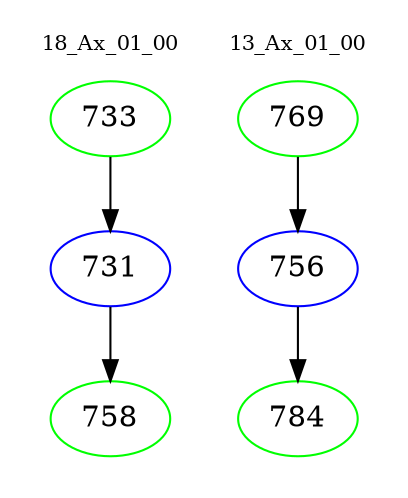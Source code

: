 digraph{
subgraph cluster_0 {
color = white
label = "18_Ax_01_00";
fontsize=10;
T0_733 [label="733", color="green"]
T0_733 -> T0_731 [color="black"]
T0_731 [label="731", color="blue"]
T0_731 -> T0_758 [color="black"]
T0_758 [label="758", color="green"]
}
subgraph cluster_1 {
color = white
label = "13_Ax_01_00";
fontsize=10;
T1_769 [label="769", color="green"]
T1_769 -> T1_756 [color="black"]
T1_756 [label="756", color="blue"]
T1_756 -> T1_784 [color="black"]
T1_784 [label="784", color="green"]
}
}
